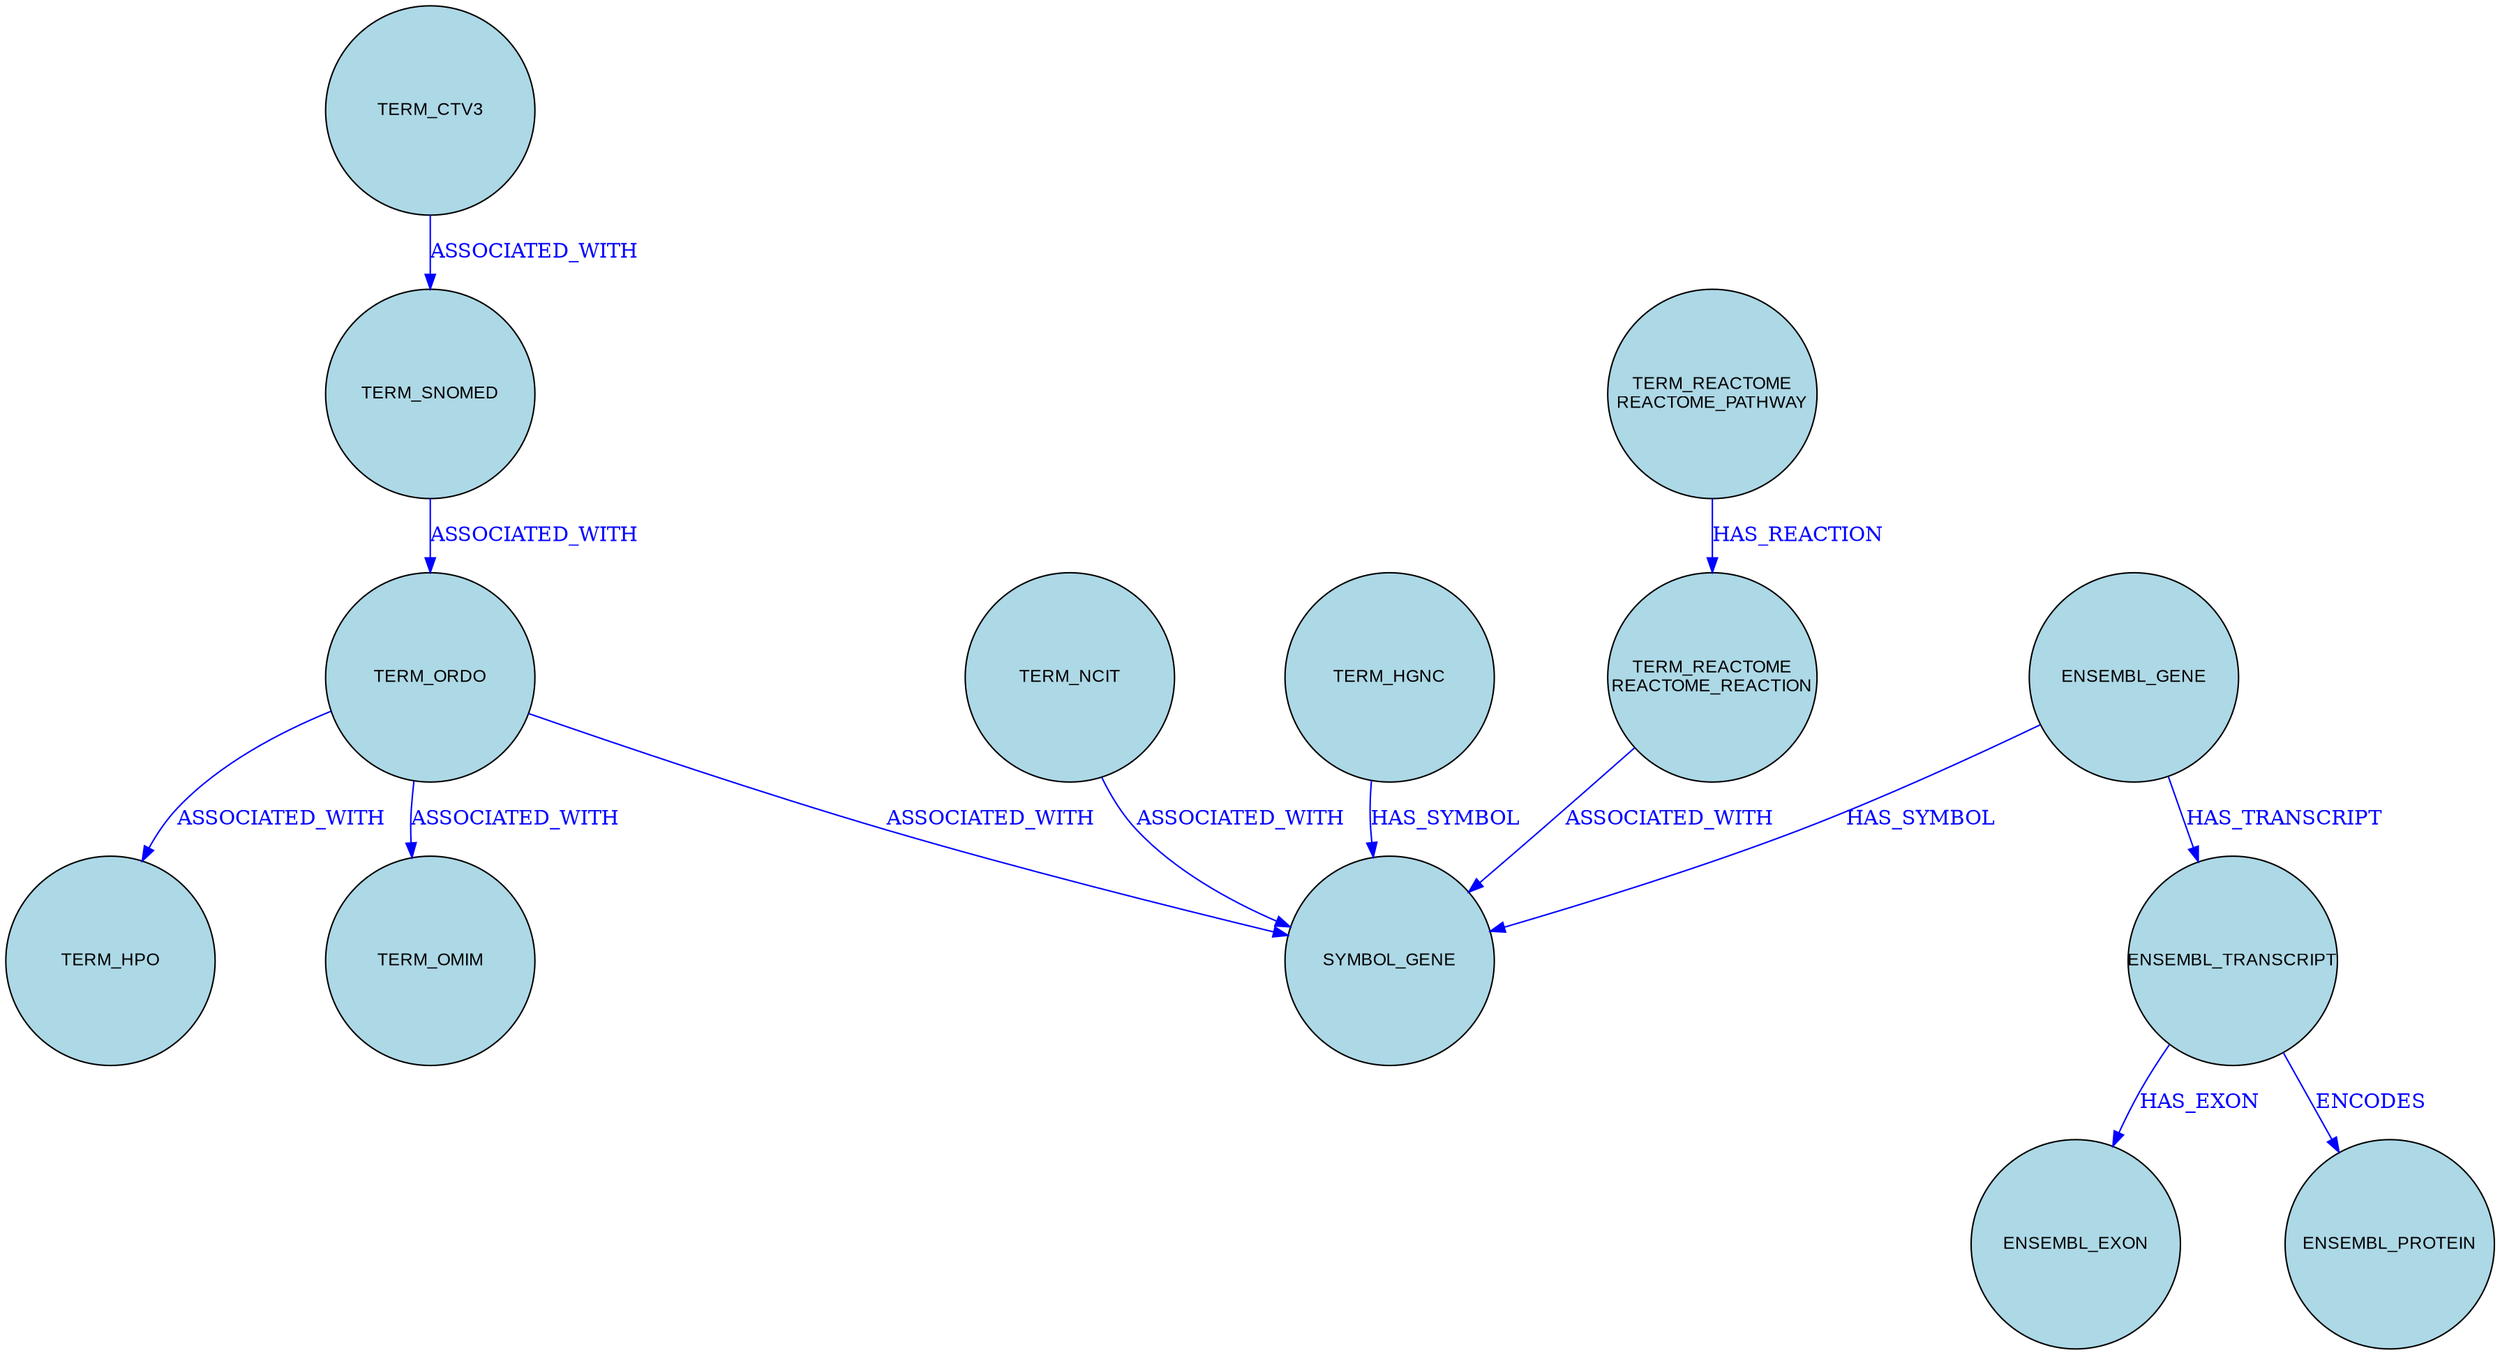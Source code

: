 digraph Term_Mapping {
    nodesep=1.0;

    node [shape=circle, style=filled, fillcolor=lightblue, fontname="Arial", fontsize=12, width=2, fixedsize=shape];

    "TERM_CTV3" [label="TERM_CTV3"];
    "TERM_SNOMED" [label="TERM_SNOMED"];
    "TERM_ORDO" [label="TERM_ORDO"];
    "TERM_HPO" [label="TERM_HPO"];
    "TERM_OMIM" [label="TERM_OMIM"];
    "TERM_NCIT" [label="TERM_NCIT"];
    "TERM_HGNC" [label="TERM_HGNC"];
    "SYMBOL_GENE" [label="SYMBOL_GENE"];
    "REACTOME_PATHWAY" [label="TERM_REACTOME\nREACTOME_PATHWAY"];
    "REACTOME_REACTION" [label="TERM_REACTOME\nREACTOME_REACTION"];
    "ENSEMBL_GENE" [label="ENSEMBL_GENE"];
    "ENSEMBL_TRANSCRIPT" [label="ENSEMBL_TRANSCRIPT"];
    "ENSEMBL_EXON" [label="ENSEMBL_EXON"];
    "ENSEMBL_PROTEIN" [label="ENSEMBL_PROTEIN"];

    "TERM_CTV3" -> "TERM_SNOMED" [label="ASSOCIATED_WITH", color=blue, fontcolor=blue];
    "TERM_SNOMED" -> "TERM_ORDO" [label="ASSOCIATED_WITH", color=blue, fontcolor=blue];
    "TERM_ORDO" -> "TERM_HPO" [label="ASSOCIATED_WITH", color=blue, fontcolor=blue];
    "TERM_ORDO" -> "TERM_OMIM" [label="ASSOCIATED_WITH", color=blue, fontcolor=blue];
    "TERM_ORDO" -> "SYMBOL_GENE" [label="ASSOCIATED_WITH", color=blue, fontcolor=blue];
    "TERM_NCIT" -> "SYMBOL_GENE" [label="ASSOCIATED_WITH", color=blue, fontcolor=blue];
    "TERM_HGNC" -> "SYMBOL_GENE" [label="HAS_SYMBOL", color=blue, fontcolor=blue];
    "ENSEMBL_GENE" -> "SYMBOL_GENE" [label="HAS_SYMBOL", color=blue, fontcolor=blue];
    "REACTOME_REACTION" -> "SYMBOL_GENE" [label="ASSOCIATED_WITH", color=blue, fontcolor=blue];
    "REACTOME_PATHWAY" -> "REACTOME_REACTION" [label="HAS_REACTION", color=blue, fontcolor=blue];
    "ENSEMBL_GENE" -> "ENSEMBL_TRANSCRIPT" [label="HAS_TRANSCRIPT", color=blue, fontcolor=blue];
    "ENSEMBL_TRANSCRIPT" -> "ENSEMBL_EXON" [label="HAS_EXON", color=blue, fontcolor=blue];
    "ENSEMBL_TRANSCRIPT" -> "ENSEMBL_PROTEIN" [label="ENCODES", color=blue, fontcolor=blue];
}